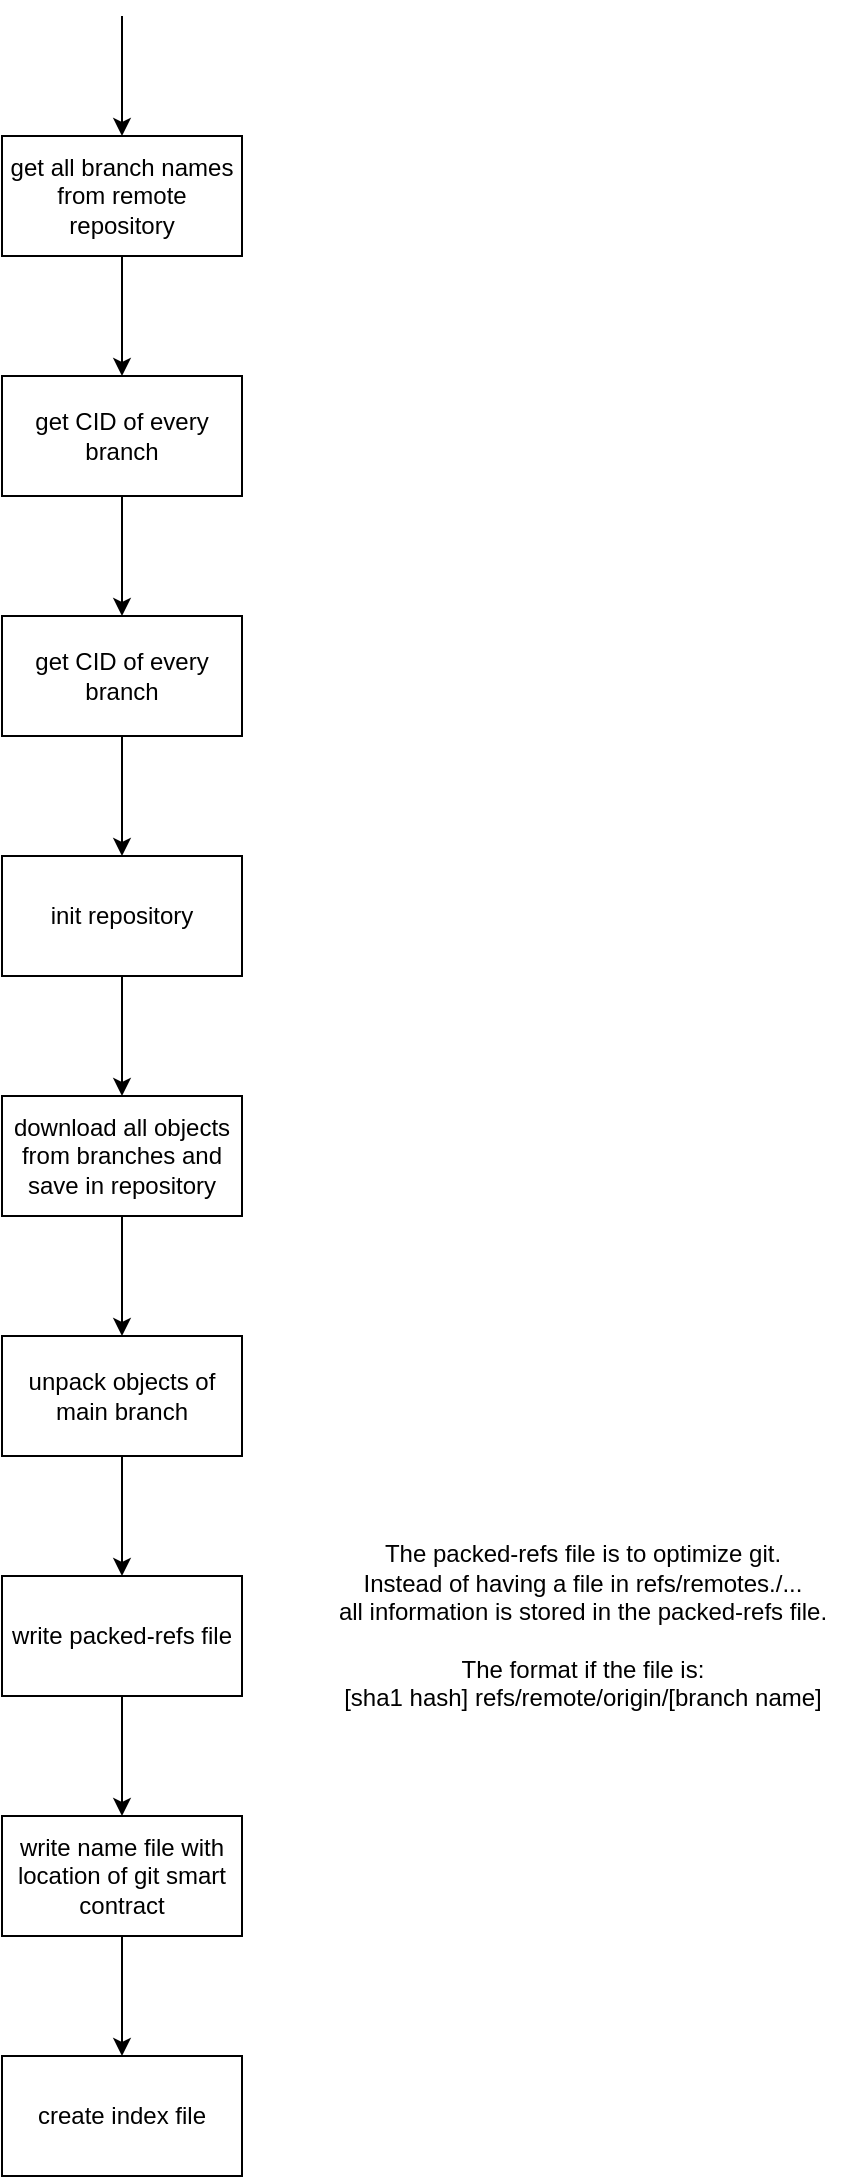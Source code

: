 <mxfile version="16.4.3" type="device"><diagram id="Es0k71tyCBu4o5nMK85B" name="Page-1"><mxGraphModel dx="1350" dy="793" grid="1" gridSize="10" guides="1" tooltips="1" connect="1" arrows="1" fold="1" page="1" pageScale="1" pageWidth="850" pageHeight="1100" math="0" shadow="0"><root><mxCell id="0"/><mxCell id="1" parent="0"/><mxCell id="zLKhlykmRPss5Ux5qg1Y-2" value="get all branch names from remote repository" style="rounded=0;whiteSpace=wrap;html=1;" vertex="1" parent="1"><mxGeometry x="320" y="70" width="120" height="60" as="geometry"/></mxCell><mxCell id="zLKhlykmRPss5Ux5qg1Y-3" value="" style="endArrow=classic;html=1;rounded=0;entryX=0.5;entryY=0;entryDx=0;entryDy=0;" edge="1" parent="1" target="zLKhlykmRPss5Ux5qg1Y-2"><mxGeometry width="50" height="50" relative="1" as="geometry"><mxPoint x="380" y="10" as="sourcePoint"/><mxPoint x="450" y="270" as="targetPoint"/></mxGeometry></mxCell><mxCell id="zLKhlykmRPss5Ux5qg1Y-4" value="get CID of every branch" style="rounded=0;whiteSpace=wrap;html=1;" vertex="1" parent="1"><mxGeometry x="320" y="190" width="120" height="60" as="geometry"/></mxCell><mxCell id="zLKhlykmRPss5Ux5qg1Y-5" value="" style="endArrow=classic;html=1;rounded=0;entryX=0.5;entryY=0;entryDx=0;entryDy=0;" edge="1" parent="1" target="zLKhlykmRPss5Ux5qg1Y-4"><mxGeometry width="50" height="50" relative="1" as="geometry"><mxPoint x="380" y="130" as="sourcePoint"/><mxPoint x="390" y="80" as="targetPoint"/></mxGeometry></mxCell><mxCell id="zLKhlykmRPss5Ux5qg1Y-6" value="get CID of every branch" style="rounded=0;whiteSpace=wrap;html=1;" vertex="1" parent="1"><mxGeometry x="320" y="310" width="120" height="60" as="geometry"/></mxCell><mxCell id="zLKhlykmRPss5Ux5qg1Y-7" value="" style="endArrow=classic;html=1;rounded=0;exitX=0.5;exitY=1;exitDx=0;exitDy=0;entryX=0.5;entryY=0;entryDx=0;entryDy=0;" edge="1" parent="1" source="zLKhlykmRPss5Ux5qg1Y-4" target="zLKhlykmRPss5Ux5qg1Y-6"><mxGeometry width="50" height="50" relative="1" as="geometry"><mxPoint x="400" y="270" as="sourcePoint"/><mxPoint x="400" y="300" as="targetPoint"/></mxGeometry></mxCell><mxCell id="zLKhlykmRPss5Ux5qg1Y-8" value="init repository" style="rounded=0;whiteSpace=wrap;html=1;" vertex="1" parent="1"><mxGeometry x="320" y="430" width="120" height="60" as="geometry"/></mxCell><mxCell id="zLKhlykmRPss5Ux5qg1Y-9" value="" style="endArrow=classic;html=1;rounded=0;exitX=0.5;exitY=1;exitDx=0;exitDy=0;entryX=0.5;entryY=0;entryDx=0;entryDy=0;" edge="1" parent="1" source="zLKhlykmRPss5Ux5qg1Y-6" target="zLKhlykmRPss5Ux5qg1Y-8"><mxGeometry width="50" height="50" relative="1" as="geometry"><mxPoint x="390" y="260" as="sourcePoint"/><mxPoint x="390" y="320" as="targetPoint"/></mxGeometry></mxCell><mxCell id="zLKhlykmRPss5Ux5qg1Y-10" value="download all objects from branches and save in repository" style="rounded=0;whiteSpace=wrap;html=1;" vertex="1" parent="1"><mxGeometry x="320" y="550" width="120" height="60" as="geometry"/></mxCell><mxCell id="zLKhlykmRPss5Ux5qg1Y-11" value="" style="endArrow=classic;html=1;rounded=0;exitX=0.5;exitY=1;exitDx=0;exitDy=0;entryX=0.5;entryY=0;entryDx=0;entryDy=0;" edge="1" parent="1" source="zLKhlykmRPss5Ux5qg1Y-8" target="zLKhlykmRPss5Ux5qg1Y-10"><mxGeometry width="50" height="50" relative="1" as="geometry"><mxPoint x="390" y="380" as="sourcePoint"/><mxPoint x="390" y="440" as="targetPoint"/></mxGeometry></mxCell><mxCell id="zLKhlykmRPss5Ux5qg1Y-12" value="unpack objects of main branch" style="rounded=0;whiteSpace=wrap;html=1;" vertex="1" parent="1"><mxGeometry x="320" y="670" width="120" height="60" as="geometry"/></mxCell><mxCell id="zLKhlykmRPss5Ux5qg1Y-13" value="" style="endArrow=classic;html=1;rounded=0;exitX=0.5;exitY=1;exitDx=0;exitDy=0;entryX=0.5;entryY=0;entryDx=0;entryDy=0;" edge="1" parent="1" source="zLKhlykmRPss5Ux5qg1Y-10" target="zLKhlykmRPss5Ux5qg1Y-12"><mxGeometry width="50" height="50" relative="1" as="geometry"><mxPoint x="390" y="500" as="sourcePoint"/><mxPoint x="390" y="560" as="targetPoint"/></mxGeometry></mxCell><mxCell id="zLKhlykmRPss5Ux5qg1Y-14" value="write packed-refs file" style="rounded=0;whiteSpace=wrap;html=1;" vertex="1" parent="1"><mxGeometry x="320" y="790" width="120" height="60" as="geometry"/></mxCell><mxCell id="zLKhlykmRPss5Ux5qg1Y-15" value="&lt;div&gt;The packed-refs file is to optimize git.&lt;/div&gt;&lt;div&gt;Instead of having a file in refs/remotes./... &lt;br&gt;&lt;/div&gt;&lt;div&gt;all information is stored in the packed-refs file.&lt;/div&gt;&lt;div&gt;&lt;br&gt;&lt;/div&gt;&lt;div&gt;The format if the file is:&lt;br&gt;[sha1 hash] refs/remote/origin/[branch name]&lt;br&gt;&lt;/div&gt;" style="text;html=1;align=center;verticalAlign=middle;resizable=0;points=[];autosize=1;strokeColor=none;fillColor=none;" vertex="1" parent="1"><mxGeometry x="480" y="770" width="260" height="90" as="geometry"/></mxCell><mxCell id="zLKhlykmRPss5Ux5qg1Y-16" value="write name file with location of git smart contract" style="rounded=0;whiteSpace=wrap;html=1;" vertex="1" parent="1"><mxGeometry x="320" y="910" width="120" height="60" as="geometry"/></mxCell><mxCell id="zLKhlykmRPss5Ux5qg1Y-17" value="create index file" style="rounded=0;whiteSpace=wrap;html=1;" vertex="1" parent="1"><mxGeometry x="320" y="1030" width="120" height="60" as="geometry"/></mxCell><mxCell id="zLKhlykmRPss5Ux5qg1Y-18" value="" style="endArrow=classic;html=1;rounded=0;exitX=0.5;exitY=1;exitDx=0;exitDy=0;entryX=0.5;entryY=0;entryDx=0;entryDy=0;" edge="1" parent="1" source="zLKhlykmRPss5Ux5qg1Y-14" target="zLKhlykmRPss5Ux5qg1Y-16"><mxGeometry width="50" height="50" relative="1" as="geometry"><mxPoint x="390" y="620" as="sourcePoint"/><mxPoint x="390" y="680" as="targetPoint"/></mxGeometry></mxCell><mxCell id="zLKhlykmRPss5Ux5qg1Y-19" value="" style="endArrow=classic;html=1;rounded=0;exitX=0.5;exitY=1;exitDx=0;exitDy=0;" edge="1" parent="1" source="zLKhlykmRPss5Ux5qg1Y-16" target="zLKhlykmRPss5Ux5qg1Y-17"><mxGeometry width="50" height="50" relative="1" as="geometry"><mxPoint x="400" y="630" as="sourcePoint"/><mxPoint x="400" y="690" as="targetPoint"/></mxGeometry></mxCell><mxCell id="zLKhlykmRPss5Ux5qg1Y-20" value="" style="endArrow=classic;html=1;rounded=0;exitX=0.5;exitY=1;exitDx=0;exitDy=0;" edge="1" parent="1" source="zLKhlykmRPss5Ux5qg1Y-12" target="zLKhlykmRPss5Ux5qg1Y-14"><mxGeometry width="50" height="50" relative="1" as="geometry"><mxPoint x="410" y="640" as="sourcePoint"/><mxPoint x="410" y="700" as="targetPoint"/></mxGeometry></mxCell></root></mxGraphModel></diagram></mxfile>